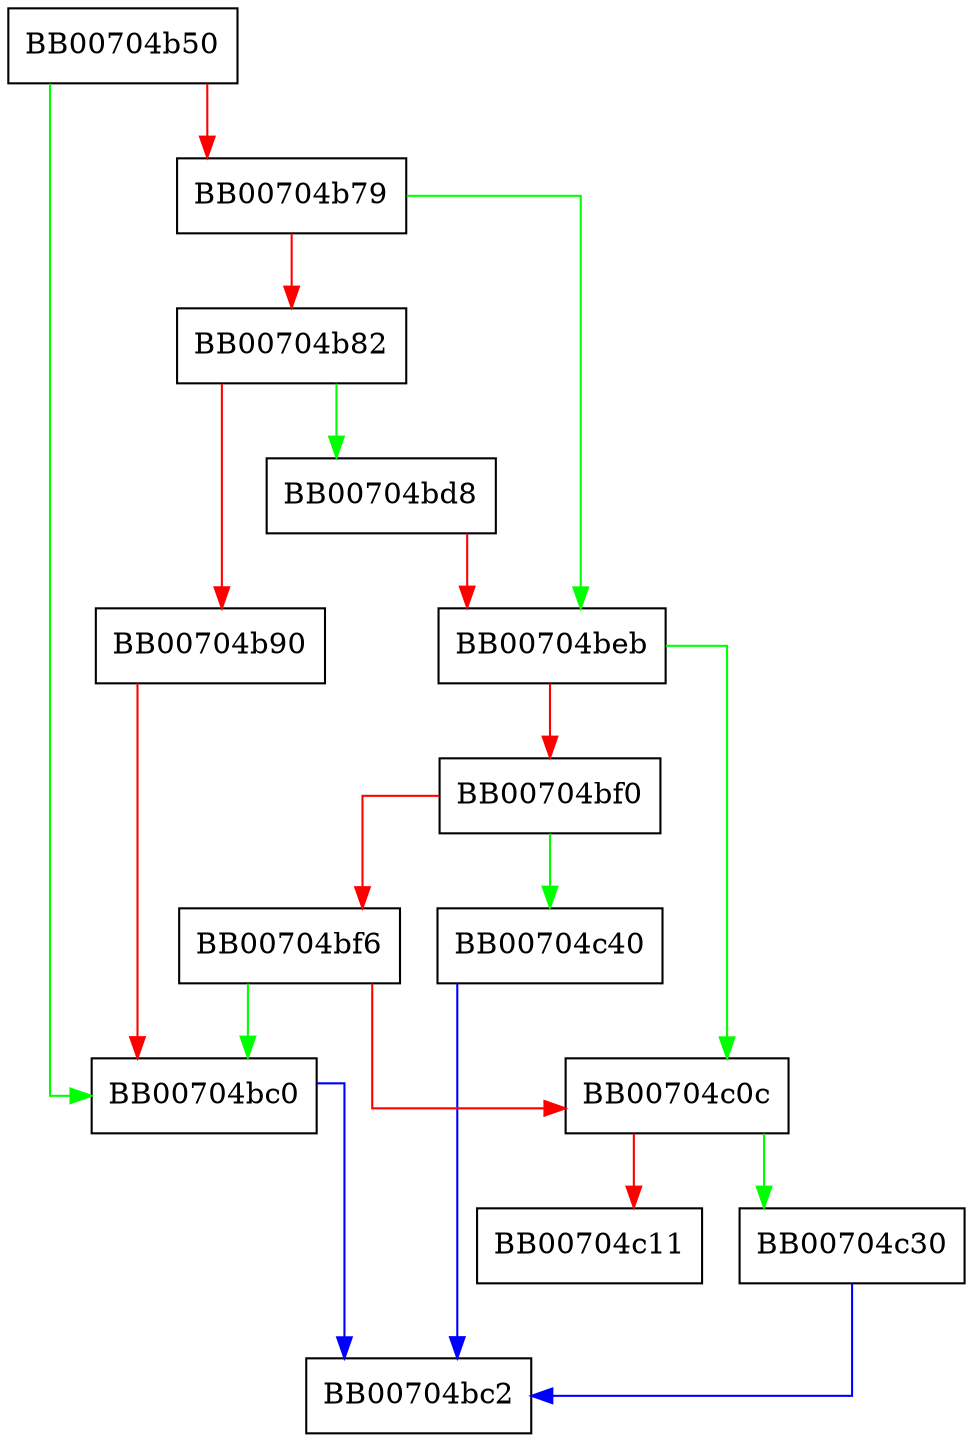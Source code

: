 digraph ossl_ccm_dinit {
  node [shape="box"];
  graph [splines=ortho];
  BB00704b50 -> BB00704bc0 [color="green"];
  BB00704b50 -> BB00704b79 [color="red"];
  BB00704b79 -> BB00704beb [color="green"];
  BB00704b79 -> BB00704b82 [color="red"];
  BB00704b82 -> BB00704bd8 [color="green"];
  BB00704b82 -> BB00704b90 [color="red"];
  BB00704b90 -> BB00704bc0 [color="red"];
  BB00704bc0 -> BB00704bc2 [color="blue"];
  BB00704bd8 -> BB00704beb [color="red"];
  BB00704beb -> BB00704c0c [color="green"];
  BB00704beb -> BB00704bf0 [color="red"];
  BB00704bf0 -> BB00704c40 [color="green"];
  BB00704bf0 -> BB00704bf6 [color="red"];
  BB00704bf6 -> BB00704bc0 [color="green"];
  BB00704bf6 -> BB00704c0c [color="red"];
  BB00704c0c -> BB00704c30 [color="green"];
  BB00704c0c -> BB00704c11 [color="red"];
  BB00704c30 -> BB00704bc2 [color="blue"];
  BB00704c40 -> BB00704bc2 [color="blue"];
}